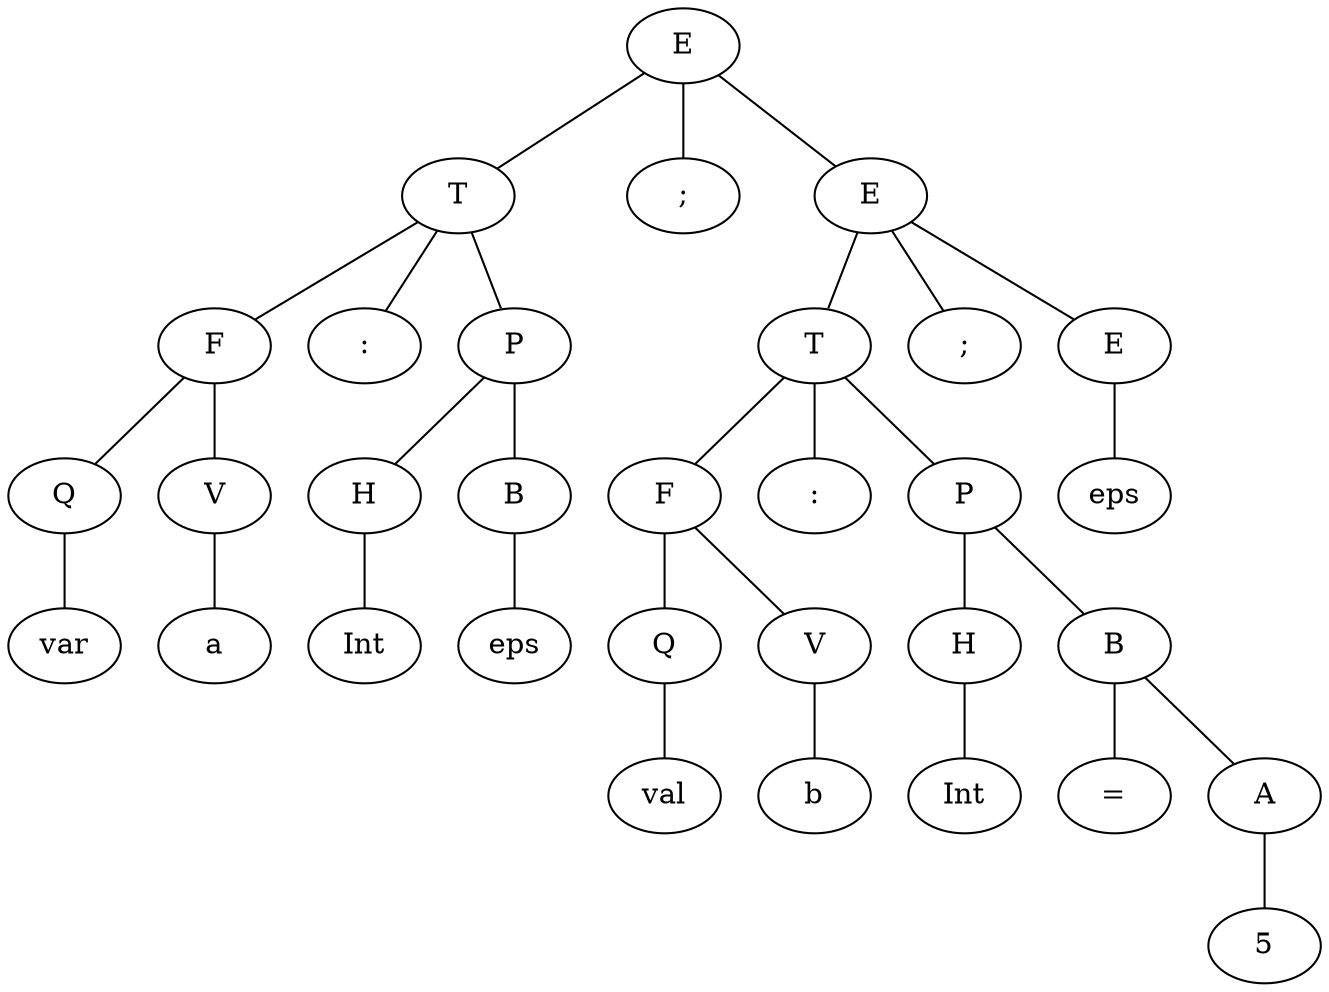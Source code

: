 graph { 
T0;
T0 [label="E"];
T0--T1;
T1;
T1 [label="T"];
T1--T2;
T2;
T2 [label="F"];
T2--T3;
T3;
T3 [label="Q"];
T3--T4;
T4;
T4 [label="var"];
T2--T5;
T5;
T5 [label="V"];
T5--T6;
T6;
T6 [label="a"];
T1--T7;
T7;
T7 [label=":"];
T1--T8;
T8;
T8 [label="P"];
T8--T9;
T9;
T9 [label="H"];
T9--T10;
T10;
T10 [label="Int"];
T8--T11;
T11;
T11 [label="B"];
T11--T12;
T12;
T12 [label="eps"];
T0--T13;
T13;
T13 [label=";"];
T0--T14;
T14;
T14 [label="E"];
T14--T15;
T15;
T15 [label="T"];
T15--T16;
T16;
T16 [label="F"];
T16--T17;
T17;
T17 [label="Q"];
T17--T18;
T18;
T18 [label="val"];
T16--T19;
T19;
T19 [label="V"];
T19--T20;
T20;
T20 [label="b"];
T15--T21;
T21;
T21 [label=":"];
T15--T22;
T22;
T22 [label="P"];
T22--T23;
T23;
T23 [label="H"];
T23--T24;
T24;
T24 [label="Int"];
T22--T25;
T25;
T25 [label="B"];
T25--T26;
T26;
T26 [label="="];
T25--T27;
T27;
T27 [label="A"];
T27--T28;
T28;
T28 [label="5"];
T14--T29;
T29;
T29 [label=";"];
T14--T30;
T30;
T30 [label="E"];
T30--T31;
T31;
T31 [label="eps"];
 }